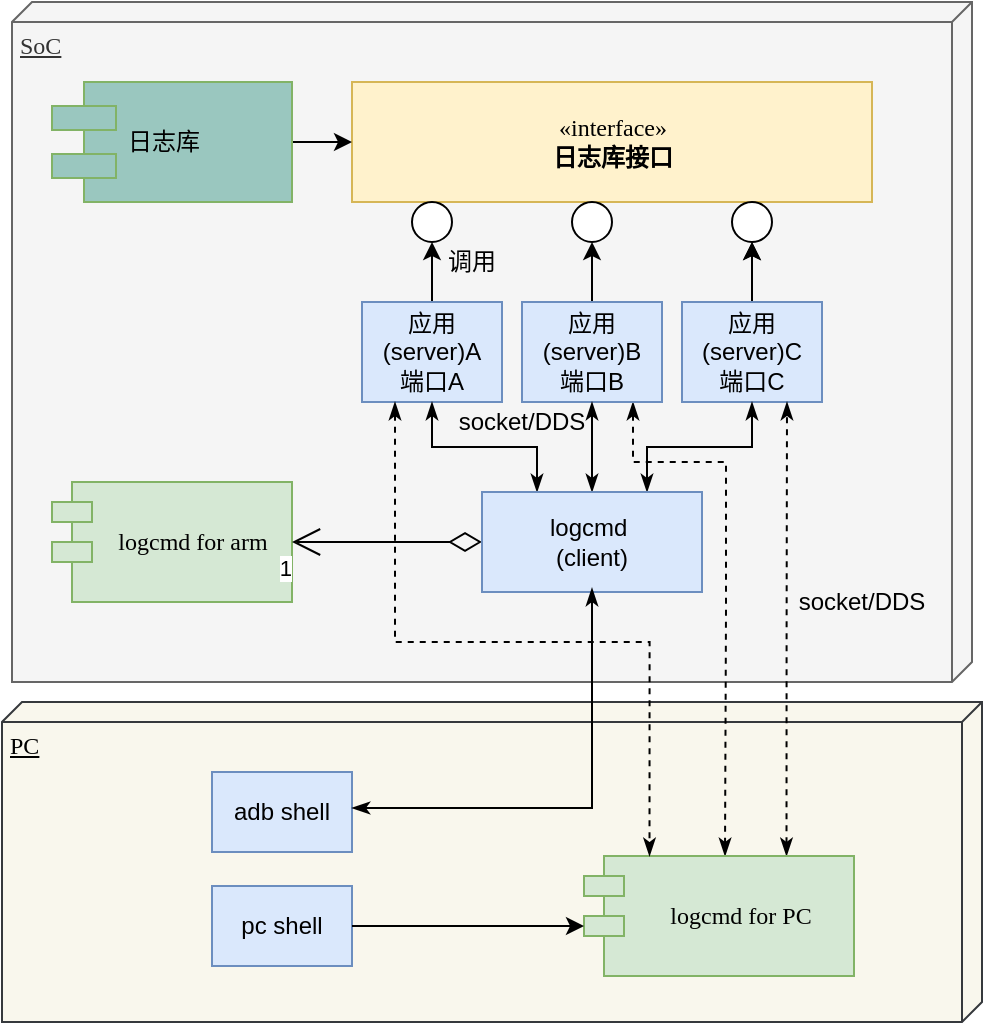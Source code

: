 <mxfile version="26.0.6">
  <diagram name="Page-1" id="5f0bae14-7c28-e335-631c-24af17079c00">
    <mxGraphModel dx="1142" dy="748" grid="1" gridSize="10" guides="1" tooltips="1" connect="1" arrows="1" fold="1" page="1" pageScale="1" pageWidth="1100" pageHeight="850" background="none" math="0" shadow="0">
      <root>
        <mxCell id="0" />
        <mxCell id="1" parent="0" />
        <mxCell id="39150e848f15840c-1" value="SoC" style="verticalAlign=top;align=left;spacingTop=8;spacingLeft=2;spacingRight=12;shape=cube;size=10;direction=south;fontStyle=4;html=1;rounded=0;shadow=0;comic=0;labelBackgroundColor=none;strokeWidth=1;fontFamily=Verdana;fontSize=12;fillColor=#f5f5f5;fontColor=#333333;strokeColor=#666666;" parent="1" vertex="1">
          <mxGeometry x="260" y="50" width="480" height="340" as="geometry" />
        </mxCell>
        <mxCell id="39150e848f15840c-3" value="PC" style="verticalAlign=top;align=left;spacingTop=8;spacingLeft=2;spacingRight=12;shape=cube;size=10;direction=south;fontStyle=4;html=1;rounded=0;shadow=0;comic=0;labelBackgroundColor=none;strokeWidth=1;fontFamily=Verdana;fontSize=12;fillColor=#f9f7ed;strokeColor=#36393d;" parent="1" vertex="1">
          <mxGeometry x="255" y="400" width="490" height="160" as="geometry" />
        </mxCell>
        <mxCell id="39150e848f15840c-4" value="«interface»&lt;br&gt;&lt;b&gt;日志库接口&lt;/b&gt;" style="html=1;rounded=0;shadow=0;comic=0;labelBackgroundColor=none;strokeWidth=1;fontFamily=Verdana;fontSize=12;align=center;fillColor=#fff2cc;strokeColor=#d6b656;" parent="1" vertex="1">
          <mxGeometry x="430" y="90" width="260" height="60" as="geometry" />
        </mxCell>
        <mxCell id="Ox8djmFGP4lGGfaMFqNL-1" value="" style="edgeStyle=orthogonalEdgeStyle;rounded=0;orthogonalLoop=1;jettySize=auto;html=1;" parent="1" source="39150e848f15840c-5" target="39150e848f15840c-4" edge="1">
          <mxGeometry relative="1" as="geometry" />
        </mxCell>
        <mxCell id="39150e848f15840c-5" value="日志库" style="shape=component;align=left;spacingLeft=36;rounded=0;shadow=0;comic=0;labelBackgroundColor=none;strokeWidth=1;fontFamily=Verdana;fontSize=12;html=1;fillColor=#9AC7BF;strokeColor=#82b366;" parent="1" vertex="1">
          <mxGeometry x="280" y="90" width="120" height="60" as="geometry" />
        </mxCell>
        <mxCell id="39150e848f15840c-6" value="" style="ellipse;whiteSpace=wrap;html=1;rounded=0;shadow=0;comic=0;labelBackgroundColor=none;strokeWidth=1;fontFamily=Verdana;fontSize=12;align=center;" parent="1" vertex="1">
          <mxGeometry x="460" y="150" width="20" height="20" as="geometry" />
        </mxCell>
        <mxCell id="Ox8djmFGP4lGGfaMFqNL-4" value="" style="ellipse;whiteSpace=wrap;html=1;rounded=0;shadow=0;comic=0;labelBackgroundColor=none;strokeWidth=1;fontFamily=Verdana;fontSize=12;align=center;" parent="1" vertex="1">
          <mxGeometry x="540" y="150" width="20" height="20" as="geometry" />
        </mxCell>
        <mxCell id="Ox8djmFGP4lGGfaMFqNL-16" style="edgeStyle=orthogonalEdgeStyle;rounded=0;orthogonalLoop=1;jettySize=auto;html=1;exitX=0.5;exitY=0;exitDx=0;exitDy=0;entryX=0.5;entryY=1;entryDx=0;entryDy=0;" parent="1" source="Ox8djmFGP4lGGfaMFqNL-6" target="39150e848f15840c-6" edge="1">
          <mxGeometry relative="1" as="geometry" />
        </mxCell>
        <mxCell id="Ox8djmFGP4lGGfaMFqNL-6" value="应用(server)A&lt;div&gt;端口A&lt;/div&gt;" style="html=1;whiteSpace=wrap;fillColor=#dae8fc;strokeColor=#6c8ebf;" parent="1" vertex="1">
          <mxGeometry x="435" y="200" width="70" height="50" as="geometry" />
        </mxCell>
        <mxCell id="Ox8djmFGP4lGGfaMFqNL-15" style="edgeStyle=orthogonalEdgeStyle;rounded=0;orthogonalLoop=1;jettySize=auto;html=1;exitX=0.5;exitY=0;exitDx=0;exitDy=0;entryX=0.5;entryY=1;entryDx=0;entryDy=0;" parent="1" source="Ox8djmFGP4lGGfaMFqNL-7" target="Ox8djmFGP4lGGfaMFqNL-4" edge="1">
          <mxGeometry relative="1" as="geometry" />
        </mxCell>
        <mxCell id="Ox8djmFGP4lGGfaMFqNL-33" style="edgeStyle=orthogonalEdgeStyle;rounded=0;orthogonalLoop=1;jettySize=auto;html=1;exitX=0.75;exitY=1;exitDx=0;exitDy=0;entryX=0.5;entryY=0;entryDx=0;entryDy=0;startArrow=classicThin;startFill=1;endArrow=classicThin;endFill=1;dashed=1;entryPerimeter=0;" parent="1" edge="1">
          <mxGeometry relative="1" as="geometry">
            <mxPoint x="570.5" y="250" as="sourcePoint" />
            <mxPoint x="616.5" y="477" as="targetPoint" />
            <Array as="points">
              <mxPoint x="571" y="280" />
              <mxPoint x="617" y="280" />
              <mxPoint x="617" y="354" />
            </Array>
          </mxGeometry>
        </mxCell>
        <mxCell id="Ox8djmFGP4lGGfaMFqNL-7" value="应用&lt;div&gt;(server)B&lt;div&gt;端口B&lt;/div&gt;&lt;/div&gt;" style="html=1;whiteSpace=wrap;fillColor=#dae8fc;strokeColor=#6c8ebf;" parent="1" vertex="1">
          <mxGeometry x="515" y="200" width="70" height="50" as="geometry" />
        </mxCell>
        <mxCell id="Ox8djmFGP4lGGfaMFqNL-8" value="logcmd for arm" style="shape=module;align=left;spacingLeft=20;align=center;verticalAlign=middle;html=1;fontFamily=Verdana;fillColor=#d5e8d4;strokeColor=#82b366;" parent="1" vertex="1">
          <mxGeometry x="280" y="290" width="120" height="60" as="geometry" />
        </mxCell>
        <mxCell id="Ox8djmFGP4lGGfaMFqNL-12" value="" style="edgeStyle=orthogonalEdgeStyle;rounded=0;orthogonalLoop=1;jettySize=auto;html=1;" parent="1" source="Ox8djmFGP4lGGfaMFqNL-9" target="Ox8djmFGP4lGGfaMFqNL-10" edge="1">
          <mxGeometry relative="1" as="geometry" />
        </mxCell>
        <mxCell id="Ox8djmFGP4lGGfaMFqNL-13" value="" style="edgeStyle=orthogonalEdgeStyle;rounded=0;orthogonalLoop=1;jettySize=auto;html=1;" parent="1" source="Ox8djmFGP4lGGfaMFqNL-9" target="Ox8djmFGP4lGGfaMFqNL-10" edge="1">
          <mxGeometry relative="1" as="geometry" />
        </mxCell>
        <mxCell id="Ox8djmFGP4lGGfaMFqNL-9" value="应用&lt;div&gt;(server)C&lt;div&gt;端口C&lt;/div&gt;&lt;/div&gt;" style="html=1;whiteSpace=wrap;fillColor=#dae8fc;strokeColor=#6c8ebf;" parent="1" vertex="1">
          <mxGeometry x="595" y="200" width="70" height="50" as="geometry" />
        </mxCell>
        <mxCell id="Ox8djmFGP4lGGfaMFqNL-10" value="" style="ellipse;whiteSpace=wrap;html=1;rounded=0;shadow=0;comic=0;labelBackgroundColor=none;strokeWidth=1;fontFamily=Verdana;fontSize=12;align=center;" parent="1" vertex="1">
          <mxGeometry x="620" y="150" width="20" height="20" as="geometry" />
        </mxCell>
        <mxCell id="Ox8djmFGP4lGGfaMFqNL-17" value="" style="endArrow=open;html=1;endSize=12;startArrow=diamondThin;startSize=14;startFill=0;edgeStyle=orthogonalEdgeStyle;rounded=0;entryX=1;entryY=0.5;entryDx=0;entryDy=0;exitX=0;exitY=0.5;exitDx=0;exitDy=0;" parent="1" source="Ox8djmFGP4lGGfaMFqNL-20" target="Ox8djmFGP4lGGfaMFqNL-8" edge="1">
          <mxGeometry relative="1" as="geometry">
            <mxPoint x="460" y="320" as="sourcePoint" />
            <mxPoint x="620" y="320" as="targetPoint" />
          </mxGeometry>
        </mxCell>
        <mxCell id="Ox8djmFGP4lGGfaMFqNL-18" value="0..n" style="edgeLabel;resizable=0;html=1;align=left;verticalAlign=top;" parent="Ox8djmFGP4lGGfaMFqNL-17" connectable="0" vertex="1">
          <mxGeometry x="-1" relative="1" as="geometry" />
        </mxCell>
        <mxCell id="Ox8djmFGP4lGGfaMFqNL-19" value="1" style="edgeLabel;resizable=0;html=1;align=right;verticalAlign=top;" parent="Ox8djmFGP4lGGfaMFqNL-17" connectable="0" vertex="1">
          <mxGeometry x="1" relative="1" as="geometry" />
        </mxCell>
        <mxCell id="Ox8djmFGP4lGGfaMFqNL-21" style="edgeStyle=orthogonalEdgeStyle;rounded=0;orthogonalLoop=1;jettySize=auto;html=1;exitX=0.25;exitY=0;exitDx=0;exitDy=0;entryX=0.5;entryY=1;entryDx=0;entryDy=0;endArrow=classicThin;endFill=1;flowAnimation=0;shadow=0;startArrow=classicThin;startFill=1;" parent="1" source="Ox8djmFGP4lGGfaMFqNL-20" target="Ox8djmFGP4lGGfaMFqNL-6" edge="1">
          <mxGeometry relative="1" as="geometry" />
        </mxCell>
        <mxCell id="Ox8djmFGP4lGGfaMFqNL-22" style="edgeStyle=orthogonalEdgeStyle;rounded=0;orthogonalLoop=1;jettySize=auto;html=1;exitX=0.5;exitY=0;exitDx=0;exitDy=0;entryX=0.5;entryY=1;entryDx=0;entryDy=0;startArrow=classicThin;startFill=1;endArrow=classicThin;endFill=1;" parent="1" source="Ox8djmFGP4lGGfaMFqNL-20" target="Ox8djmFGP4lGGfaMFqNL-7" edge="1">
          <mxGeometry relative="1" as="geometry" />
        </mxCell>
        <mxCell id="Ox8djmFGP4lGGfaMFqNL-23" style="edgeStyle=orthogonalEdgeStyle;rounded=0;orthogonalLoop=1;jettySize=auto;html=1;exitX=0.75;exitY=0;exitDx=0;exitDy=0;entryX=0.5;entryY=1;entryDx=0;entryDy=0;startArrow=classicThin;startFill=1;endArrow=classicThin;endFill=1;" parent="1" source="Ox8djmFGP4lGGfaMFqNL-20" target="Ox8djmFGP4lGGfaMFqNL-9" edge="1">
          <mxGeometry relative="1" as="geometry" />
        </mxCell>
        <mxCell id="Ox8djmFGP4lGGfaMFqNL-20" value="logcmd&amp;nbsp;&lt;div&gt;(client)&lt;/div&gt;" style="html=1;whiteSpace=wrap;fillColor=#dae8fc;strokeColor=#6c8ebf;" parent="1" vertex="1">
          <mxGeometry x="495" y="295" width="110" height="50" as="geometry" />
        </mxCell>
        <UserObject label="调用" placeholders="1" name="Variable" id="Ox8djmFGP4lGGfaMFqNL-24">
          <mxCell style="text;html=1;strokeColor=none;fillColor=none;align=center;verticalAlign=middle;whiteSpace=wrap;overflow=hidden;" parent="1" vertex="1">
            <mxGeometry x="465" y="170" width="50" height="20" as="geometry" />
          </mxCell>
        </UserObject>
        <UserObject label="socket/DDS" placeholders="1" name="Variable" id="Ox8djmFGP4lGGfaMFqNL-25">
          <mxCell style="text;html=1;strokeColor=none;fillColor=none;align=center;verticalAlign=middle;whiteSpace=wrap;overflow=hidden;" parent="1" vertex="1">
            <mxGeometry x="650" y="340" width="70" height="20" as="geometry" />
          </mxCell>
        </UserObject>
        <mxCell id="Ox8djmFGP4lGGfaMFqNL-27" value="adb shell" style="html=1;whiteSpace=wrap;fillColor=#dae8fc;strokeColor=#6c8ebf;" parent="1" vertex="1">
          <mxGeometry x="360" y="435" width="70" height="40" as="geometry" />
        </mxCell>
        <mxCell id="Ox8djmFGP4lGGfaMFqNL-28" style="edgeStyle=orthogonalEdgeStyle;rounded=0;orthogonalLoop=1;jettySize=auto;html=1;exitX=1;exitY=0.5;exitDx=0;exitDy=0;entryX=0.5;entryY=1;entryDx=0;entryDy=0;startArrow=classicThin;startFill=1;endArrow=classicThin;endFill=1;" parent="1" edge="1">
          <mxGeometry relative="1" as="geometry">
            <mxPoint x="430" y="453" as="sourcePoint" />
            <mxPoint x="550" y="343" as="targetPoint" />
            <Array as="points">
              <mxPoint x="550" y="453" />
            </Array>
          </mxGeometry>
        </mxCell>
        <mxCell id="Ox8djmFGP4lGGfaMFqNL-29" value="pc shell" style="html=1;whiteSpace=wrap;fillColor=#dae8fc;strokeColor=#6c8ebf;" parent="1" vertex="1">
          <mxGeometry x="360" y="492" width="70" height="40" as="geometry" />
        </mxCell>
        <mxCell id="Ox8djmFGP4lGGfaMFqNL-34" style="edgeStyle=orthogonalEdgeStyle;rounded=0;orthogonalLoop=1;jettySize=auto;html=1;exitX=0.75;exitY=0;exitDx=0;exitDy=0;entryX=0.75;entryY=1;entryDx=0;entryDy=0;startArrow=classicThin;startFill=1;endArrow=classicThin;endFill=1;dashed=1;" parent="1" source="Ox8djmFGP4lGGfaMFqNL-30" target="Ox8djmFGP4lGGfaMFqNL-9" edge="1">
          <mxGeometry relative="1" as="geometry" />
        </mxCell>
        <mxCell id="Ox8djmFGP4lGGfaMFqNL-30" value="logcmd for PC" style="shape=module;align=left;spacingLeft=20;align=center;verticalAlign=middle;html=1;fontFamily=Verdana;fillColor=#d5e8d4;strokeColor=#82b366;" parent="1" vertex="1">
          <mxGeometry x="546" y="477" width="135" height="60" as="geometry" />
        </mxCell>
        <mxCell id="Ox8djmFGP4lGGfaMFqNL-32" style="edgeStyle=orthogonalEdgeStyle;rounded=0;orthogonalLoop=1;jettySize=auto;html=1;exitX=0.25;exitY=1;exitDx=0;exitDy=0;entryX=0.25;entryY=0;entryDx=0;entryDy=0;startArrow=classicThin;startFill=1;endArrow=classicThin;endFill=1;dashed=1;" parent="1" edge="1">
          <mxGeometry relative="1" as="geometry">
            <mxPoint x="451.5" y="250" as="sourcePoint" />
            <mxPoint x="578.75" y="477" as="targetPoint" />
            <Array as="points">
              <mxPoint x="452" y="370" />
              <mxPoint x="579" y="370" />
            </Array>
          </mxGeometry>
        </mxCell>
        <UserObject label="socket/DDS" placeholders="1" name="Variable" id="Ox8djmFGP4lGGfaMFqNL-37">
          <mxCell style="text;html=1;strokeColor=none;fillColor=none;align=center;verticalAlign=middle;whiteSpace=wrap;overflow=hidden;" parent="1" vertex="1">
            <mxGeometry x="480" y="250" width="70" height="20" as="geometry" />
          </mxCell>
        </UserObject>
        <mxCell id="gmoZkzMjBakNwVVPHtwE-1" style="edgeStyle=orthogonalEdgeStyle;rounded=0;orthogonalLoop=1;jettySize=auto;html=1;exitX=1;exitY=0.5;exitDx=0;exitDy=0;entryX=0;entryY=0;entryDx=0;entryDy=35;entryPerimeter=0;" edge="1" parent="1" source="Ox8djmFGP4lGGfaMFqNL-29" target="Ox8djmFGP4lGGfaMFqNL-30">
          <mxGeometry relative="1" as="geometry" />
        </mxCell>
      </root>
    </mxGraphModel>
  </diagram>
</mxfile>
